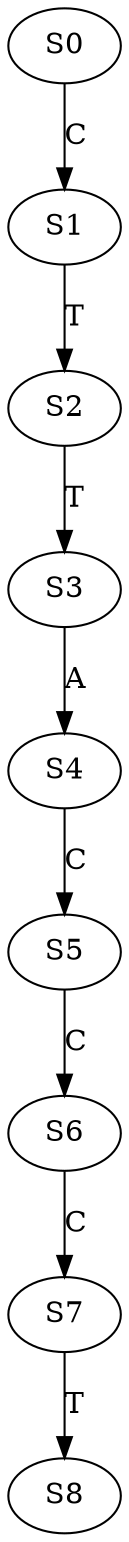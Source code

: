 strict digraph  {
	S0 -> S1 [ label = C ];
	S1 -> S2 [ label = T ];
	S2 -> S3 [ label = T ];
	S3 -> S4 [ label = A ];
	S4 -> S5 [ label = C ];
	S5 -> S6 [ label = C ];
	S6 -> S7 [ label = C ];
	S7 -> S8 [ label = T ];
}

